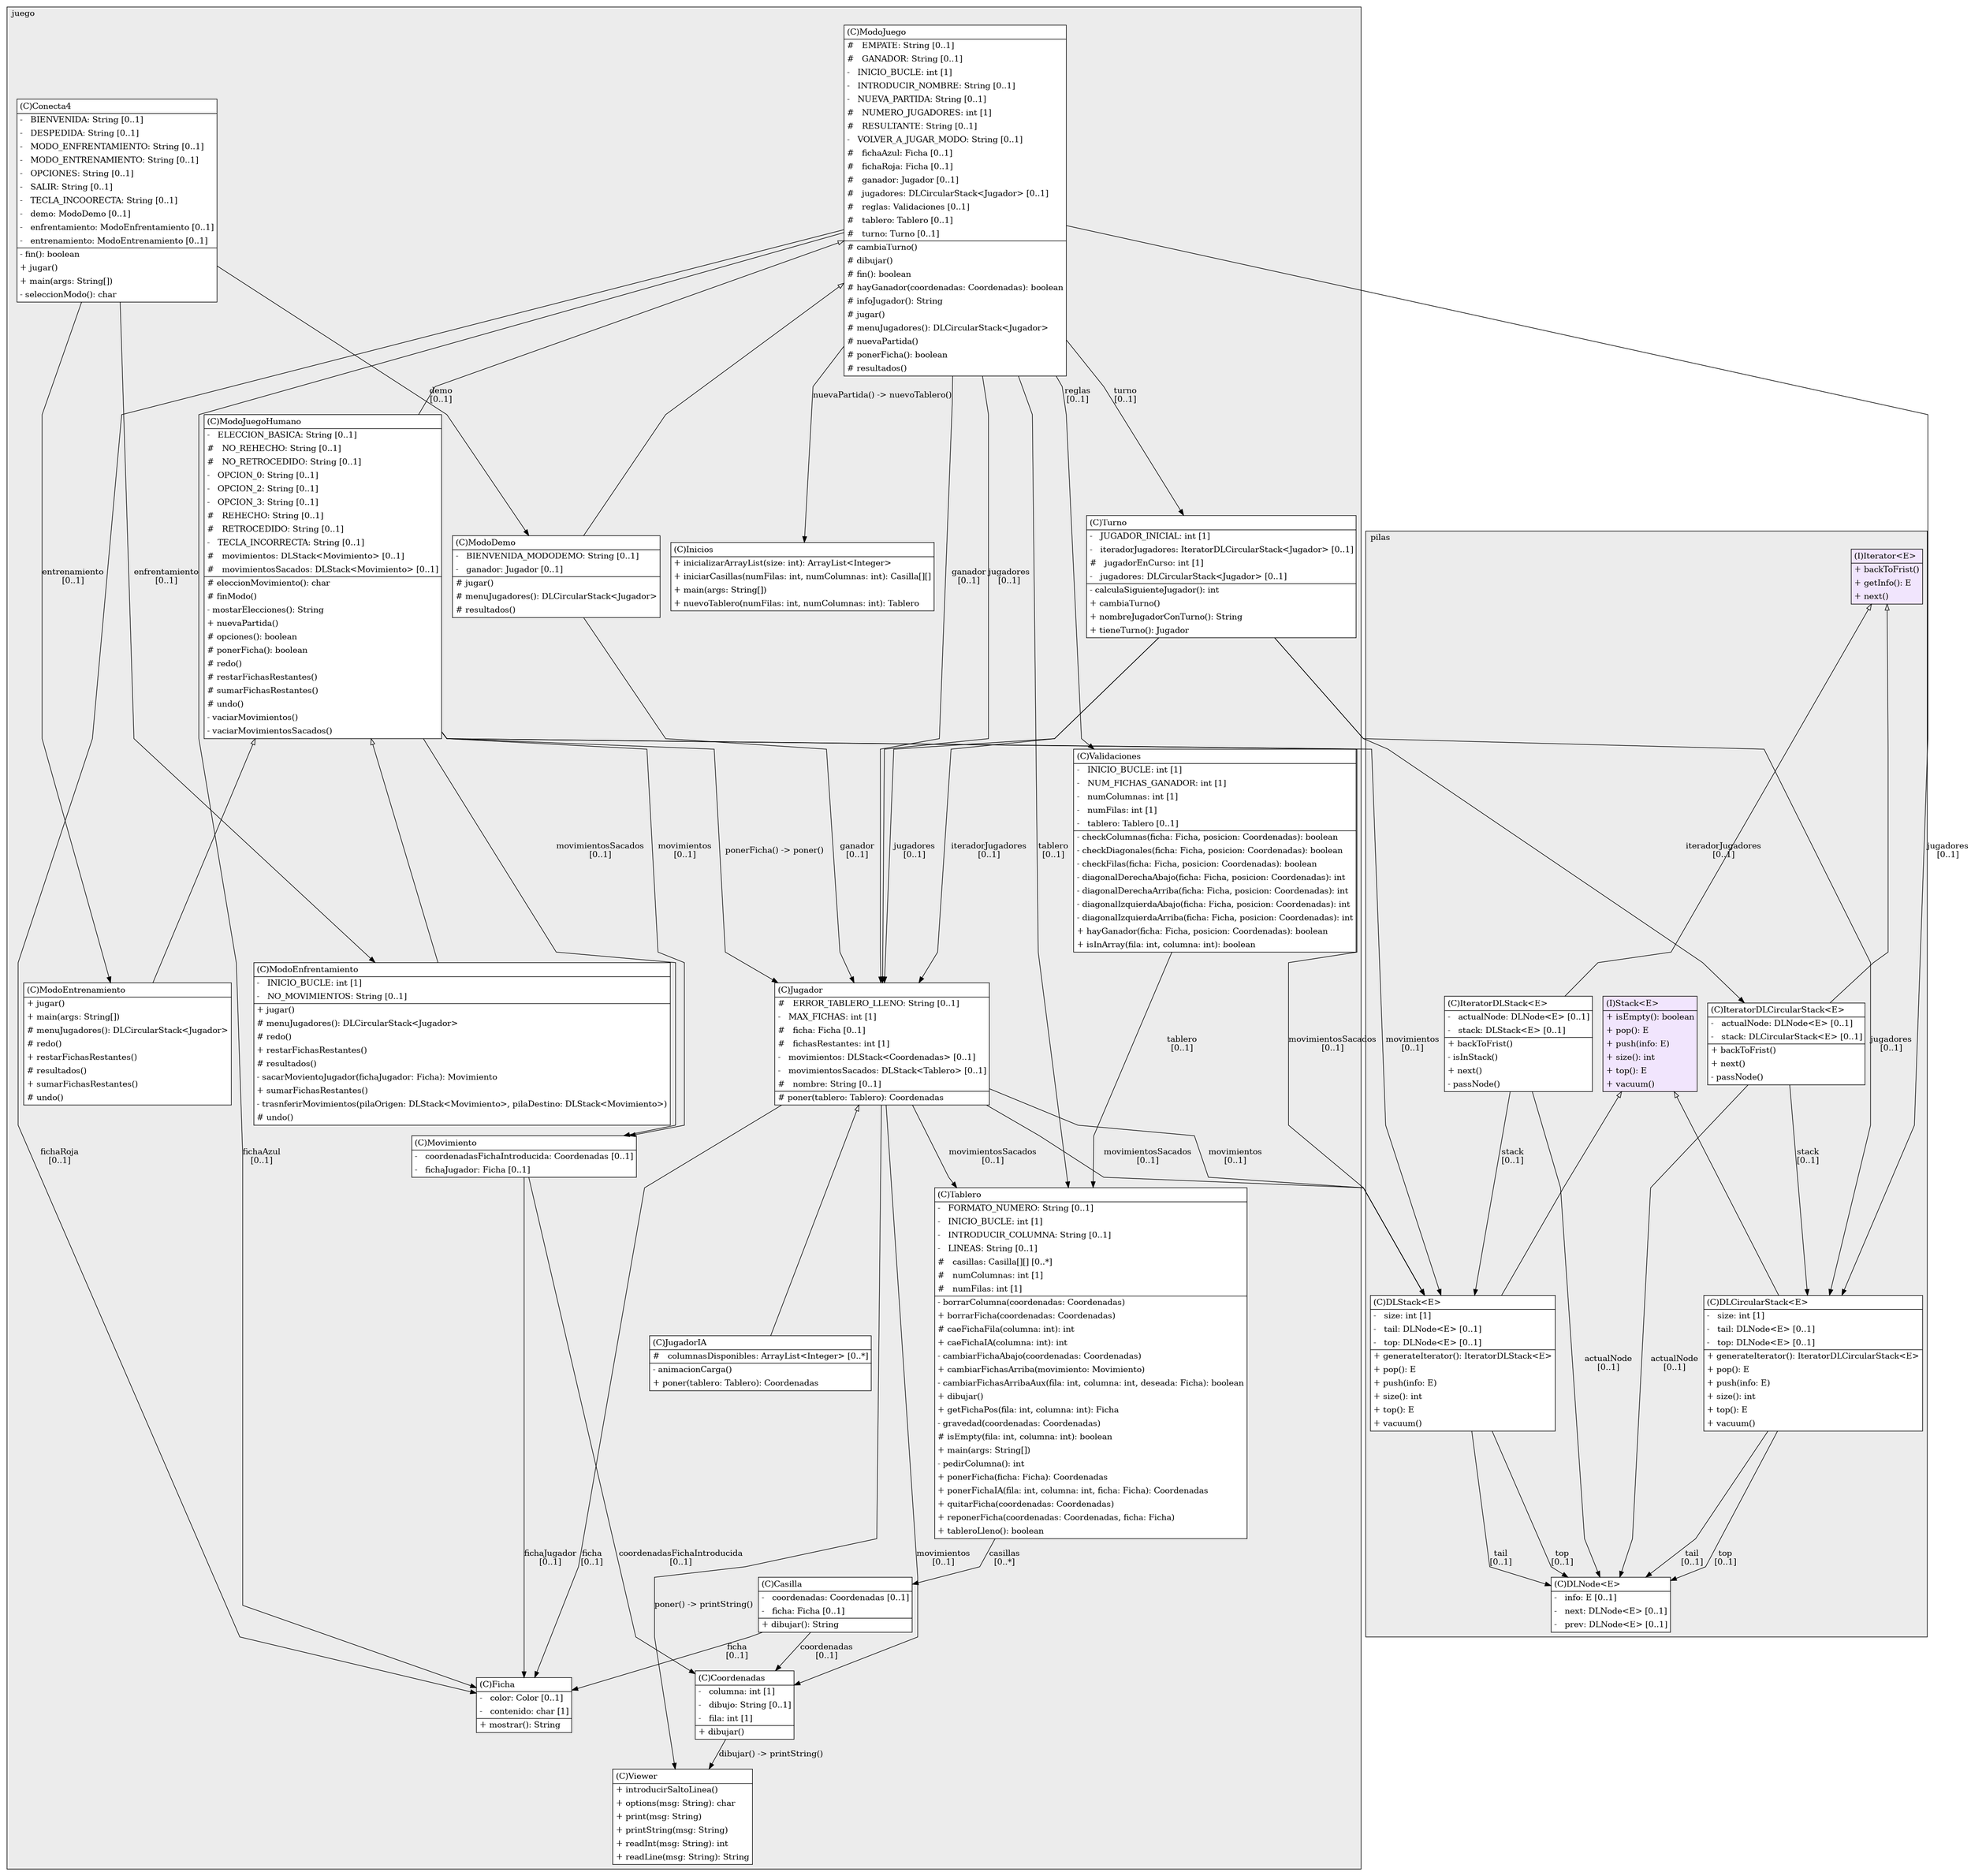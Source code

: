@startuml

/' diagram meta data start
config=StructureConfiguration;
{
  "projectClassification": {
    "searchMode": "OpenProject", // OpenProject, AllProjects
    "includedProjects": "",
    "pathEndKeywords": "*.impl",
    "isClientPath": "",
    "isClientName": "",
    "isTestPath": "",
    "isTestName": "",
    "isMappingPath": "",
    "isMappingName": "",
    "isDataAccessPath": "",
    "isDataAccessName": "",
    "isDataStructurePath": "",
    "isDataStructureName": "",
    "isInterfaceStructuresPath": "",
    "isInterfaceStructuresName": "",
    "isEntryPointPath": "",
    "isEntryPointName": "",
    "treatFinalFieldsAsMandatory": false
  },
  "graphRestriction": {
    "classPackageExcludeFilter": "",
    "classPackageIncludeFilter": "",
    "classNameExcludeFilter": "",
    "classNameIncludeFilter": "",
    "methodNameExcludeFilter": "",
    "methodNameIncludeFilter": "",
    "removeByInheritance": "", // inheritance/annotation based filtering is done in a second step
    "removeByAnnotation": "",
    "removeByClassPackage": "", // cleanup the graph after inheritance/annotation based filtering is done
    "removeByClassName": "",
    "cutMappings": true,
    "cutEnum": true,
    "cutTests": true,
    "cutClient": true,
    "cutDataAccess": true,
    "cutInterfaceStructures": true,
    "cutDataStructures": true,
    "cutGetterAndSetter": true,
    "cutConstructors": true
  },
  "graphTraversal": {
    "forwardDepth": 30,
    "backwardDepth": 30,
    "classPackageExcludeFilter": "",
    "classPackageIncludeFilter": "",
    "classNameExcludeFilter": "",
    "classNameIncludeFilter": "",
    "methodNameExcludeFilter": "",
    "methodNameIncludeFilter": "",
    "hideMappings": false,
    "hideDataStructures": false,
    "hidePrivateMethods": true,
    "hideInterfaceCalls": false, // indirection: implementation -> interface (is hidden) -> implementation
    "onlyShowApplicationEntryPoints": false, // root node is included
    "useMethodCallsForStructureDiagram": "BothDirections" // ForwardOnly, BothDirections, No
  },
  "details": {
    "aggregation": "GroupByClass", // ByClass, GroupByClass, None
    "showClassGenericTypes": true,
    "showMethods": true,
    "showMethodParameterNames": true,
    "showMethodParameterTypes": true,
    "showMethodReturnType": true,
    "showPackageLevels": 3,
    "showDetailedClassStructure": true
  },
  "rootClass": "etsisi.juego.Conecta4",
  "extensionCallbackMethod": "" // qualified.class.name#methodName - signature: public static String method(String)
}
diagram meta data end '/



digraph g {
    rankdir="TB"
    splines=polyline
    

'nodes 
subgraph cluster_101479138 { 
   	label=juego
	labeljust=l
	fillcolor="#ececec"
	style=filled
   
   Casilla1092129905[
	label=<<TABLE BORDER="1" CELLBORDER="0" CELLPADDING="4" CELLSPACING="0">
<TR><TD ALIGN="LEFT" >(C)Casilla</TD></TR>
<HR/>
<TR><TD ALIGN="LEFT" >-   coordenadas: Coordenadas [0..1]</TD></TR>
<TR><TD ALIGN="LEFT" >-   ficha: Ficha [0..1]</TD></TR>
<HR/>
<TR><TD ALIGN="LEFT" >+ dibujar(): String</TD></TR>
</TABLE>>
	style=filled
	margin=0
	shape=plaintext
	fillcolor="#FFFFFF"
];

Conecta41092129905[
	label=<<TABLE BORDER="1" CELLBORDER="0" CELLPADDING="4" CELLSPACING="0">
<TR><TD ALIGN="LEFT" >(C)Conecta4</TD></TR>
<HR/>
<TR><TD ALIGN="LEFT" >-   BIENVENIDA: String [0..1]</TD></TR>
<TR><TD ALIGN="LEFT" >-   DESPEDIDA: String [0..1]</TD></TR>
<TR><TD ALIGN="LEFT" >-   MODO_ENFRENTAMIENTO: String [0..1]</TD></TR>
<TR><TD ALIGN="LEFT" >-   MODO_ENTRENAMIENTO: String [0..1]</TD></TR>
<TR><TD ALIGN="LEFT" >-   OPCIONES: String [0..1]</TD></TR>
<TR><TD ALIGN="LEFT" >-   SALIR: String [0..1]</TD></TR>
<TR><TD ALIGN="LEFT" >-   TECLA_INCOORECTA: String [0..1]</TD></TR>
<TR><TD ALIGN="LEFT" >-   demo: ModoDemo [0..1]</TD></TR>
<TR><TD ALIGN="LEFT" >-   enfrentamiento: ModoEnfrentamiento [0..1]</TD></TR>
<TR><TD ALIGN="LEFT" >-   entrenamiento: ModoEntrenamiento [0..1]</TD></TR>
<HR/>
<TR><TD ALIGN="LEFT" >- fin(): boolean</TD></TR>
<TR><TD ALIGN="LEFT" >+ jugar()</TD></TR>
<TR><TD ALIGN="LEFT" >+ main(args: String[])</TD></TR>
<TR><TD ALIGN="LEFT" >- seleccionModo(): char</TD></TR>
</TABLE>>
	style=filled
	margin=0
	shape=plaintext
	fillcolor="#FFFFFF"
];

Coordenadas1092129905[
	label=<<TABLE BORDER="1" CELLBORDER="0" CELLPADDING="4" CELLSPACING="0">
<TR><TD ALIGN="LEFT" >(C)Coordenadas</TD></TR>
<HR/>
<TR><TD ALIGN="LEFT" >-   columna: int [1]</TD></TR>
<TR><TD ALIGN="LEFT" >-   dibujo: String [0..1]</TD></TR>
<TR><TD ALIGN="LEFT" >-   fila: int [1]</TD></TR>
<HR/>
<TR><TD ALIGN="LEFT" >+ dibujar()</TD></TR>
</TABLE>>
	style=filled
	margin=0
	shape=plaintext
	fillcolor="#FFFFFF"
];

Ficha1092129905[
	label=<<TABLE BORDER="1" CELLBORDER="0" CELLPADDING="4" CELLSPACING="0">
<TR><TD ALIGN="LEFT" >(C)Ficha</TD></TR>
<HR/>
<TR><TD ALIGN="LEFT" >-   color: Color [0..1]</TD></TR>
<TR><TD ALIGN="LEFT" >-   contenido: char [1]</TD></TR>
<HR/>
<TR><TD ALIGN="LEFT" >+ mostrar(): String</TD></TR>
</TABLE>>
	style=filled
	margin=0
	shape=plaintext
	fillcolor="#FFFFFF"
];

Inicios1092129905[
	label=<<TABLE BORDER="1" CELLBORDER="0" CELLPADDING="4" CELLSPACING="0">
<TR><TD ALIGN="LEFT" >(C)Inicios</TD></TR>
<HR/>
<TR><TD ALIGN="LEFT" >+ inicializarArrayList(size: int): ArrayList&lt;Integer&gt;</TD></TR>
<TR><TD ALIGN="LEFT" >+ iniciarCasillas(numFilas: int, numColumnas: int): Casilla[][]</TD></TR>
<TR><TD ALIGN="LEFT" >+ main(args: String[])</TD></TR>
<TR><TD ALIGN="LEFT" >+ nuevoTablero(numFilas: int, numColumnas: int): Tablero</TD></TR>
</TABLE>>
	style=filled
	margin=0
	shape=plaintext
	fillcolor="#FFFFFF"
];

Jugador1092129905[
	label=<<TABLE BORDER="1" CELLBORDER="0" CELLPADDING="4" CELLSPACING="0">
<TR><TD ALIGN="LEFT" >(C)Jugador</TD></TR>
<HR/>
<TR><TD ALIGN="LEFT" >#   ERROR_TABLERO_LLENO: String [0..1]</TD></TR>
<TR><TD ALIGN="LEFT" >-   MAX_FICHAS: int [1]</TD></TR>
<TR><TD ALIGN="LEFT" >#   ficha: Ficha [0..1]</TD></TR>
<TR><TD ALIGN="LEFT" >#   fichasRestantes: int [1]</TD></TR>
<TR><TD ALIGN="LEFT" >-   movimientos: DLStack&lt;Coordenadas&gt; [0..1]</TD></TR>
<TR><TD ALIGN="LEFT" >-   movimientosSacados: DLStack&lt;Tablero&gt; [0..1]</TD></TR>
<TR><TD ALIGN="LEFT" >#   nombre: String [0..1]</TD></TR>
<HR/>
<TR><TD ALIGN="LEFT" ># poner(tablero: Tablero): Coordenadas</TD></TR>
</TABLE>>
	style=filled
	margin=0
	shape=plaintext
	fillcolor="#FFFFFF"
];

JugadorIA1092129905[
	label=<<TABLE BORDER="1" CELLBORDER="0" CELLPADDING="4" CELLSPACING="0">
<TR><TD ALIGN="LEFT" >(C)JugadorIA</TD></TR>
<HR/>
<TR><TD ALIGN="LEFT" >#   columnasDisponibles: ArrayList&lt;Integer&gt; [0..*]</TD></TR>
<HR/>
<TR><TD ALIGN="LEFT" >- animacionCarga()</TD></TR>
<TR><TD ALIGN="LEFT" >+ poner(tablero: Tablero): Coordenadas</TD></TR>
</TABLE>>
	style=filled
	margin=0
	shape=plaintext
	fillcolor="#FFFFFF"
];

ModoDemo1092129905[
	label=<<TABLE BORDER="1" CELLBORDER="0" CELLPADDING="4" CELLSPACING="0">
<TR><TD ALIGN="LEFT" >(C)ModoDemo</TD></TR>
<HR/>
<TR><TD ALIGN="LEFT" >-   BIENVENIDA_MODODEMO: String [0..1]</TD></TR>
<TR><TD ALIGN="LEFT" >-   ganador: Jugador [0..1]</TD></TR>
<HR/>
<TR><TD ALIGN="LEFT" ># jugar()</TD></TR>
<TR><TD ALIGN="LEFT" ># menuJugadores(): DLCircularStack&lt;Jugador&gt;</TD></TR>
<TR><TD ALIGN="LEFT" ># resultados()</TD></TR>
</TABLE>>
	style=filled
	margin=0
	shape=plaintext
	fillcolor="#FFFFFF"
];

ModoEnfrentamiento1092129905[
	label=<<TABLE BORDER="1" CELLBORDER="0" CELLPADDING="4" CELLSPACING="0">
<TR><TD ALIGN="LEFT" >(C)ModoEnfrentamiento</TD></TR>
<HR/>
<TR><TD ALIGN="LEFT" >-   INICIO_BUCLE: int [1]</TD></TR>
<TR><TD ALIGN="LEFT" >-   NO_MOVIMIENTOS: String [0..1]</TD></TR>
<HR/>
<TR><TD ALIGN="LEFT" >+ jugar()</TD></TR>
<TR><TD ALIGN="LEFT" ># menuJugadores(): DLCircularStack&lt;Jugador&gt;</TD></TR>
<TR><TD ALIGN="LEFT" ># redo()</TD></TR>
<TR><TD ALIGN="LEFT" >+ restarFichasRestantes()</TD></TR>
<TR><TD ALIGN="LEFT" ># resultados()</TD></TR>
<TR><TD ALIGN="LEFT" >- sacarMovientoJugador(fichaJugador: Ficha): Movimiento</TD></TR>
<TR><TD ALIGN="LEFT" >+ sumarFichasRestantes()</TD></TR>
<TR><TD ALIGN="LEFT" >- trasnferirMovimientos(pilaOrigen: DLStack&lt;Movimiento&gt;, pilaDestino: DLStack&lt;Movimiento&gt;)</TD></TR>
<TR><TD ALIGN="LEFT" ># undo()</TD></TR>
</TABLE>>
	style=filled
	margin=0
	shape=plaintext
	fillcolor="#FFFFFF"
];

ModoEntrenamiento1092129905[
	label=<<TABLE BORDER="1" CELLBORDER="0" CELLPADDING="4" CELLSPACING="0">
<TR><TD ALIGN="LEFT" >(C)ModoEntrenamiento</TD></TR>
<HR/>
<TR><TD ALIGN="LEFT" >+ jugar()</TD></TR>
<TR><TD ALIGN="LEFT" >+ main(args: String[])</TD></TR>
<TR><TD ALIGN="LEFT" ># menuJugadores(): DLCircularStack&lt;Jugador&gt;</TD></TR>
<TR><TD ALIGN="LEFT" ># redo()</TD></TR>
<TR><TD ALIGN="LEFT" >+ restarFichasRestantes()</TD></TR>
<TR><TD ALIGN="LEFT" ># resultados()</TD></TR>
<TR><TD ALIGN="LEFT" >+ sumarFichasRestantes()</TD></TR>
<TR><TD ALIGN="LEFT" ># undo()</TD></TR>
</TABLE>>
	style=filled
	margin=0
	shape=plaintext
	fillcolor="#FFFFFF"
];

ModoJuego1092129905[
	label=<<TABLE BORDER="1" CELLBORDER="0" CELLPADDING="4" CELLSPACING="0">
<TR><TD ALIGN="LEFT" >(C)ModoJuego</TD></TR>
<HR/>
<TR><TD ALIGN="LEFT" >#   EMPATE: String [0..1]</TD></TR>
<TR><TD ALIGN="LEFT" >#   GANADOR: String [0..1]</TD></TR>
<TR><TD ALIGN="LEFT" >-   INICIO_BUCLE: int [1]</TD></TR>
<TR><TD ALIGN="LEFT" >-   INTRODUCIR_NOMBRE: String [0..1]</TD></TR>
<TR><TD ALIGN="LEFT" >-   NUEVA_PARTIDA: String [0..1]</TD></TR>
<TR><TD ALIGN="LEFT" >#   NUMERO_JUGADORES: int [1]</TD></TR>
<TR><TD ALIGN="LEFT" >#   RESULTANTE: String [0..1]</TD></TR>
<TR><TD ALIGN="LEFT" >-   VOLVER_A_JUGAR_MODO: String [0..1]</TD></TR>
<TR><TD ALIGN="LEFT" >#   fichaAzul: Ficha [0..1]</TD></TR>
<TR><TD ALIGN="LEFT" >#   fichaRoja: Ficha [0..1]</TD></TR>
<TR><TD ALIGN="LEFT" >#   ganador: Jugador [0..1]</TD></TR>
<TR><TD ALIGN="LEFT" >#   jugadores: DLCircularStack&lt;Jugador&gt; [0..1]</TD></TR>
<TR><TD ALIGN="LEFT" >#   reglas: Validaciones [0..1]</TD></TR>
<TR><TD ALIGN="LEFT" >#   tablero: Tablero [0..1]</TD></TR>
<TR><TD ALIGN="LEFT" >#   turno: Turno [0..1]</TD></TR>
<HR/>
<TR><TD ALIGN="LEFT" ># cambiaTurno()</TD></TR>
<TR><TD ALIGN="LEFT" ># dibujar()</TD></TR>
<TR><TD ALIGN="LEFT" ># fin(): boolean</TD></TR>
<TR><TD ALIGN="LEFT" ># hayGanador(coordenadas: Coordenadas): boolean</TD></TR>
<TR><TD ALIGN="LEFT" ># infoJugador(): String</TD></TR>
<TR><TD ALIGN="LEFT" ># jugar()</TD></TR>
<TR><TD ALIGN="LEFT" ># menuJugadores(): DLCircularStack&lt;Jugador&gt;</TD></TR>
<TR><TD ALIGN="LEFT" ># nuevaPartida()</TD></TR>
<TR><TD ALIGN="LEFT" ># ponerFicha(): boolean</TD></TR>
<TR><TD ALIGN="LEFT" ># resultados()</TD></TR>
</TABLE>>
	style=filled
	margin=0
	shape=plaintext
	fillcolor="#FFFFFF"
];

ModoJuegoHumano1092129905[
	label=<<TABLE BORDER="1" CELLBORDER="0" CELLPADDING="4" CELLSPACING="0">
<TR><TD ALIGN="LEFT" >(C)ModoJuegoHumano</TD></TR>
<HR/>
<TR><TD ALIGN="LEFT" >-   ELECCION_BASICA: String [0..1]</TD></TR>
<TR><TD ALIGN="LEFT" >#   NO_REHECHO: String [0..1]</TD></TR>
<TR><TD ALIGN="LEFT" >#   NO_RETROCEDIDO: String [0..1]</TD></TR>
<TR><TD ALIGN="LEFT" >-   OPCION_0: String [0..1]</TD></TR>
<TR><TD ALIGN="LEFT" >-   OPCION_2: String [0..1]</TD></TR>
<TR><TD ALIGN="LEFT" >-   OPCION_3: String [0..1]</TD></TR>
<TR><TD ALIGN="LEFT" >#   REHECHO: String [0..1]</TD></TR>
<TR><TD ALIGN="LEFT" >#   RETROCEDIDO: String [0..1]</TD></TR>
<TR><TD ALIGN="LEFT" >-   TECLA_INCORRECTA: String [0..1]</TD></TR>
<TR><TD ALIGN="LEFT" >#   movimientos: DLStack&lt;Movimiento&gt; [0..1]</TD></TR>
<TR><TD ALIGN="LEFT" >#   movimientosSacados: DLStack&lt;Movimiento&gt; [0..1]</TD></TR>
<HR/>
<TR><TD ALIGN="LEFT" ># eleccionMovimiento(): char</TD></TR>
<TR><TD ALIGN="LEFT" ># finModo()</TD></TR>
<TR><TD ALIGN="LEFT" >- mostarElecciones(): String</TD></TR>
<TR><TD ALIGN="LEFT" >+ nuevaPartida()</TD></TR>
<TR><TD ALIGN="LEFT" ># opciones(): boolean</TD></TR>
<TR><TD ALIGN="LEFT" ># ponerFicha(): boolean</TD></TR>
<TR><TD ALIGN="LEFT" ># redo()</TD></TR>
<TR><TD ALIGN="LEFT" ># restarFichasRestantes()</TD></TR>
<TR><TD ALIGN="LEFT" ># sumarFichasRestantes()</TD></TR>
<TR><TD ALIGN="LEFT" ># undo()</TD></TR>
<TR><TD ALIGN="LEFT" >- vaciarMovimientos()</TD></TR>
<TR><TD ALIGN="LEFT" >- vaciarMovimientosSacados()</TD></TR>
</TABLE>>
	style=filled
	margin=0
	shape=plaintext
	fillcolor="#FFFFFF"
];

Movimiento1092129905[
	label=<<TABLE BORDER="1" CELLBORDER="0" CELLPADDING="4" CELLSPACING="0">
<TR><TD ALIGN="LEFT" >(C)Movimiento</TD></TR>
<HR/>
<TR><TD ALIGN="LEFT" >-   coordenadasFichaIntroducida: Coordenadas [0..1]</TD></TR>
<TR><TD ALIGN="LEFT" >-   fichaJugador: Ficha [0..1]</TD></TR>
</TABLE>>
	style=filled
	margin=0
	shape=plaintext
	fillcolor="#FFFFFF"
];

Tablero1092129905[
	label=<<TABLE BORDER="1" CELLBORDER="0" CELLPADDING="4" CELLSPACING="0">
<TR><TD ALIGN="LEFT" >(C)Tablero</TD></TR>
<HR/>
<TR><TD ALIGN="LEFT" >-   FORMATO_NUMERO: String [0..1]</TD></TR>
<TR><TD ALIGN="LEFT" >-   INICIO_BUCLE: int [1]</TD></TR>
<TR><TD ALIGN="LEFT" >-   INTRODUCIR_COLUMNA: String [0..1]</TD></TR>
<TR><TD ALIGN="LEFT" >-   LINEAS: String [0..1]</TD></TR>
<TR><TD ALIGN="LEFT" >#   casillas: Casilla[][] [0..*]</TD></TR>
<TR><TD ALIGN="LEFT" >#   numColumnas: int [1]</TD></TR>
<TR><TD ALIGN="LEFT" >#   numFilas: int [1]</TD></TR>
<HR/>
<TR><TD ALIGN="LEFT" >- borrarColumna(coordenadas: Coordenadas)</TD></TR>
<TR><TD ALIGN="LEFT" >+ borrarFicha(coordenadas: Coordenadas)</TD></TR>
<TR><TD ALIGN="LEFT" ># caeFichaFila(columna: int): int</TD></TR>
<TR><TD ALIGN="LEFT" >+ caeFichaIA(columna: int): int</TD></TR>
<TR><TD ALIGN="LEFT" >- cambiarFichaAbajo(coordenadas: Coordenadas)</TD></TR>
<TR><TD ALIGN="LEFT" >+ cambiarFichasArriba(movimiento: Movimiento)</TD></TR>
<TR><TD ALIGN="LEFT" >- cambiarFichasArribaAux(fila: int, columna: int, deseada: Ficha): boolean</TD></TR>
<TR><TD ALIGN="LEFT" >+ dibujar()</TD></TR>
<TR><TD ALIGN="LEFT" >+ getFichaPos(fila: int, columna: int): Ficha</TD></TR>
<TR><TD ALIGN="LEFT" >- gravedad(coordenadas: Coordenadas)</TD></TR>
<TR><TD ALIGN="LEFT" ># isEmpty(fila: int, columna: int): boolean</TD></TR>
<TR><TD ALIGN="LEFT" >+ main(args: String[])</TD></TR>
<TR><TD ALIGN="LEFT" >- pedirColumna(): int</TD></TR>
<TR><TD ALIGN="LEFT" >+ ponerFicha(ficha: Ficha): Coordenadas</TD></TR>
<TR><TD ALIGN="LEFT" >+ ponerFichaIA(fila: int, columna: int, ficha: Ficha): Coordenadas</TD></TR>
<TR><TD ALIGN="LEFT" >+ quitarFicha(coordenadas: Coordenadas)</TD></TR>
<TR><TD ALIGN="LEFT" >+ reponerFicha(coordenadas: Coordenadas, ficha: Ficha)</TD></TR>
<TR><TD ALIGN="LEFT" >+ tableroLleno(): boolean</TD></TR>
</TABLE>>
	style=filled
	margin=0
	shape=plaintext
	fillcolor="#FFFFFF"
];

Turno1092129905[
	label=<<TABLE BORDER="1" CELLBORDER="0" CELLPADDING="4" CELLSPACING="0">
<TR><TD ALIGN="LEFT" >(C)Turno</TD></TR>
<HR/>
<TR><TD ALIGN="LEFT" >-   JUGADOR_INICIAL: int [1]</TD></TR>
<TR><TD ALIGN="LEFT" >-   iteradorJugadores: IteratorDLCircularStack&lt;Jugador&gt; [0..1]</TD></TR>
<TR><TD ALIGN="LEFT" >#   jugadorEnCurso: int [1]</TD></TR>
<TR><TD ALIGN="LEFT" >-   jugadores: DLCircularStack&lt;Jugador&gt; [0..1]</TD></TR>
<HR/>
<TR><TD ALIGN="LEFT" >- calculaSiguienteJugador(): int</TD></TR>
<TR><TD ALIGN="LEFT" >+ cambiaTurno()</TD></TR>
<TR><TD ALIGN="LEFT" >+ nombreJugadorConTurno(): String</TD></TR>
<TR><TD ALIGN="LEFT" >+ tieneTurno(): Jugador</TD></TR>
</TABLE>>
	style=filled
	margin=0
	shape=plaintext
	fillcolor="#FFFFFF"
];

Validaciones1092129905[
	label=<<TABLE BORDER="1" CELLBORDER="0" CELLPADDING="4" CELLSPACING="0">
<TR><TD ALIGN="LEFT" >(C)Validaciones</TD></TR>
<HR/>
<TR><TD ALIGN="LEFT" >-   INICIO_BUCLE: int [1]</TD></TR>
<TR><TD ALIGN="LEFT" >-   NUM_FICHAS_GANADOR: int [1]</TD></TR>
<TR><TD ALIGN="LEFT" >-   numColumnas: int [1]</TD></TR>
<TR><TD ALIGN="LEFT" >-   numFilas: int [1]</TD></TR>
<TR><TD ALIGN="LEFT" >-   tablero: Tablero [0..1]</TD></TR>
<HR/>
<TR><TD ALIGN="LEFT" >- checkColumnas(ficha: Ficha, posicion: Coordenadas): boolean</TD></TR>
<TR><TD ALIGN="LEFT" >- checkDiagonales(ficha: Ficha, posicion: Coordenadas): boolean</TD></TR>
<TR><TD ALIGN="LEFT" >- checkFilas(ficha: Ficha, posicion: Coordenadas): boolean</TD></TR>
<TR><TD ALIGN="LEFT" >- diagonalDerechaAbajo(ficha: Ficha, posicion: Coordenadas): int</TD></TR>
<TR><TD ALIGN="LEFT" >- diagonalDerechaArriba(ficha: Ficha, posicion: Coordenadas): int</TD></TR>
<TR><TD ALIGN="LEFT" >- diagonalIzquierdaAbajo(ficha: Ficha, posicion: Coordenadas): int</TD></TR>
<TR><TD ALIGN="LEFT" >- diagonalIzquierdaArriba(ficha: Ficha, posicion: Coordenadas): int</TD></TR>
<TR><TD ALIGN="LEFT" >+ hayGanador(ficha: Ficha, posicion: Coordenadas): boolean</TD></TR>
<TR><TD ALIGN="LEFT" >+ isInArray(fila: int, columna: int): boolean</TD></TR>
</TABLE>>
	style=filled
	margin=0
	shape=plaintext
	fillcolor="#FFFFFF"
];

Viewer1092129905[
	label=<<TABLE BORDER="1" CELLBORDER="0" CELLPADDING="4" CELLSPACING="0">
<TR><TD ALIGN="LEFT" >(C)Viewer</TD></TR>
<HR/>
<TR><TD ALIGN="LEFT" >+ introducirSaltoLinea()</TD></TR>
<TR><TD ALIGN="LEFT" >+ options(msg: String): char</TD></TR>
<TR><TD ALIGN="LEFT" >+ print(msg: String)</TD></TR>
<TR><TD ALIGN="LEFT" >+ printString(msg: String)</TD></TR>
<TR><TD ALIGN="LEFT" >+ readInt(msg: String): int</TD></TR>
<TR><TD ALIGN="LEFT" >+ readLine(msg: String): String</TD></TR>
</TABLE>>
	style=filled
	margin=0
	shape=plaintext
	fillcolor="#FFFFFF"
];
} 

subgraph cluster_106669317 { 
   	label=pilas
	labeljust=l
	fillcolor="#ececec"
	style=filled
   
   DLCircularStack1086939726[
	label=<<TABLE BORDER="1" CELLBORDER="0" CELLPADDING="4" CELLSPACING="0">
<TR><TD ALIGN="LEFT" >(C)DLCircularStack&lt;E&gt;</TD></TR>
<HR/>
<TR><TD ALIGN="LEFT" >-   size: int [1]</TD></TR>
<TR><TD ALIGN="LEFT" >-   tail: DLNode&lt;E&gt; [0..1]</TD></TR>
<TR><TD ALIGN="LEFT" >-   top: DLNode&lt;E&gt; [0..1]</TD></TR>
<HR/>
<TR><TD ALIGN="LEFT" >+ generateIterator(): IteratorDLCircularStack&lt;E&gt;</TD></TR>
<TR><TD ALIGN="LEFT" >+ pop(): E</TD></TR>
<TR><TD ALIGN="LEFT" >+ push(info: E)</TD></TR>
<TR><TD ALIGN="LEFT" >+ size(): int</TD></TR>
<TR><TD ALIGN="LEFT" >+ top(): E</TD></TR>
<TR><TD ALIGN="LEFT" >+ vacuum()</TD></TR>
</TABLE>>
	style=filled
	margin=0
	shape=plaintext
	fillcolor="#FFFFFF"
];

DLNode1086939726[
	label=<<TABLE BORDER="1" CELLBORDER="0" CELLPADDING="4" CELLSPACING="0">
<TR><TD ALIGN="LEFT" >(C)DLNode&lt;E&gt;</TD></TR>
<HR/>
<TR><TD ALIGN="LEFT" >-   info: E [0..1]</TD></TR>
<TR><TD ALIGN="LEFT" >-   next: DLNode&lt;E&gt; [0..1]</TD></TR>
<TR><TD ALIGN="LEFT" >-   prev: DLNode&lt;E&gt; [0..1]</TD></TR>
</TABLE>>
	style=filled
	margin=0
	shape=plaintext
	fillcolor="#FFFFFF"
];

DLStack1086939726[
	label=<<TABLE BORDER="1" CELLBORDER="0" CELLPADDING="4" CELLSPACING="0">
<TR><TD ALIGN="LEFT" >(C)DLStack&lt;E&gt;</TD></TR>
<HR/>
<TR><TD ALIGN="LEFT" >-   size: int [1]</TD></TR>
<TR><TD ALIGN="LEFT" >-   tail: DLNode&lt;E&gt; [0..1]</TD></TR>
<TR><TD ALIGN="LEFT" >-   top: DLNode&lt;E&gt; [0..1]</TD></TR>
<HR/>
<TR><TD ALIGN="LEFT" >+ generateIterator(): IteratorDLStack&lt;E&gt;</TD></TR>
<TR><TD ALIGN="LEFT" >+ pop(): E</TD></TR>
<TR><TD ALIGN="LEFT" >+ push(info: E)</TD></TR>
<TR><TD ALIGN="LEFT" >+ size(): int</TD></TR>
<TR><TD ALIGN="LEFT" >+ top(): E</TD></TR>
<TR><TD ALIGN="LEFT" >+ vacuum()</TD></TR>
</TABLE>>
	style=filled
	margin=0
	shape=plaintext
	fillcolor="#FFFFFF"
];

Iterator1086939726[
	label=<<TABLE BORDER="1" CELLBORDER="0" CELLPADDING="4" CELLSPACING="0">
<TR><TD ALIGN="LEFT" >(I)Iterator&lt;E&gt;</TD></TR>
<HR/>
<TR><TD ALIGN="LEFT" >+ backToFrist()</TD></TR>
<TR><TD ALIGN="LEFT" >+ getInfo(): E</TD></TR>
<TR><TD ALIGN="LEFT" >+ next()</TD></TR>
</TABLE>>
	style=filled
	margin=0
	shape=plaintext
	fillcolor="#F1E5FD"
];

IteratorDLCircularStack1086939726[
	label=<<TABLE BORDER="1" CELLBORDER="0" CELLPADDING="4" CELLSPACING="0">
<TR><TD ALIGN="LEFT" >(C)IteratorDLCircularStack&lt;E&gt;</TD></TR>
<HR/>
<TR><TD ALIGN="LEFT" >-   actualNode: DLNode&lt;E&gt; [0..1]</TD></TR>
<TR><TD ALIGN="LEFT" >-   stack: DLCircularStack&lt;E&gt; [0..1]</TD></TR>
<HR/>
<TR><TD ALIGN="LEFT" >+ backToFrist()</TD></TR>
<TR><TD ALIGN="LEFT" >+ next()</TD></TR>
<TR><TD ALIGN="LEFT" >- passNode()</TD></TR>
</TABLE>>
	style=filled
	margin=0
	shape=plaintext
	fillcolor="#FFFFFF"
];

IteratorDLStack1086939726[
	label=<<TABLE BORDER="1" CELLBORDER="0" CELLPADDING="4" CELLSPACING="0">
<TR><TD ALIGN="LEFT" >(C)IteratorDLStack&lt;E&gt;</TD></TR>
<HR/>
<TR><TD ALIGN="LEFT" >-   actualNode: DLNode&lt;E&gt; [0..1]</TD></TR>
<TR><TD ALIGN="LEFT" >-   stack: DLStack&lt;E&gt; [0..1]</TD></TR>
<HR/>
<TR><TD ALIGN="LEFT" >+ backToFrist()</TD></TR>
<TR><TD ALIGN="LEFT" >- isInStack()</TD></TR>
<TR><TD ALIGN="LEFT" >+ next()</TD></TR>
<TR><TD ALIGN="LEFT" >- passNode()</TD></TR>
</TABLE>>
	style=filled
	margin=0
	shape=plaintext
	fillcolor="#FFFFFF"
];

Stack1086939726[
	label=<<TABLE BORDER="1" CELLBORDER="0" CELLPADDING="4" CELLSPACING="0">
<TR><TD ALIGN="LEFT" >(I)Stack&lt;E&gt;</TD></TR>
<HR/>
<TR><TD ALIGN="LEFT" >+ isEmpty(): boolean</TD></TR>
<TR><TD ALIGN="LEFT" >+ pop(): E</TD></TR>
<TR><TD ALIGN="LEFT" >+ push(info: E)</TD></TR>
<TR><TD ALIGN="LEFT" >+ size(): int</TD></TR>
<TR><TD ALIGN="LEFT" >+ top(): E</TD></TR>
<TR><TD ALIGN="LEFT" >+ vacuum()</TD></TR>
</TABLE>>
	style=filled
	margin=0
	shape=plaintext
	fillcolor="#F1E5FD"
];
} 

'edges    
Casilla1092129905 -> Coordenadas1092129905[label="coordenadas
[0..1]"];
Casilla1092129905 -> Ficha1092129905[label="ficha
[0..1]"];
Conecta41092129905 -> ModoDemo1092129905[label="demo
[0..1]"];
Conecta41092129905 -> ModoEnfrentamiento1092129905[label="enfrentamiento
[0..1]"];
Conecta41092129905 -> ModoEntrenamiento1092129905[label="entrenamiento
[0..1]"];
Coordenadas1092129905 -> Viewer1092129905[label="dibujar() -> printString()"];
DLCircularStack1086939726 -> DLNode1086939726[label="tail
[0..1]"];
DLCircularStack1086939726 -> DLNode1086939726[label="top
[0..1]"];
DLStack1086939726 -> DLNode1086939726[label="tail
[0..1]"];
DLStack1086939726 -> DLNode1086939726[label="top
[0..1]"];
Iterator1086939726 -> IteratorDLCircularStack1086939726[arrowhead=none, arrowtail=empty, dir=both];
Iterator1086939726 -> IteratorDLStack1086939726[arrowhead=none, arrowtail=empty, dir=both];
IteratorDLCircularStack1086939726 -> DLCircularStack1086939726[label="stack
[0..1]"];
IteratorDLCircularStack1086939726 -> DLNode1086939726[label="actualNode
[0..1]"];
IteratorDLStack1086939726 -> DLNode1086939726[label="actualNode
[0..1]"];
IteratorDLStack1086939726 -> DLStack1086939726[label="stack
[0..1]"];
Jugador1092129905 -> Coordenadas1092129905[label="movimientos
[0..1]"];
Jugador1092129905 -> DLStack1086939726[label="movimientos
[0..1]"];
Jugador1092129905 -> DLStack1086939726[label="movimientosSacados
[0..1]"];
Jugador1092129905 -> Ficha1092129905[label="ficha
[0..1]"];
Jugador1092129905 -> JugadorIA1092129905[arrowhead=none, arrowtail=empty, dir=both];
Jugador1092129905 -> Tablero1092129905[label="movimientosSacados
[0..1]"];
Jugador1092129905 -> Viewer1092129905[label="poner() -> printString()"];
ModoDemo1092129905 -> Jugador1092129905[label="ganador
[0..1]"];
ModoJuego1092129905 -> DLCircularStack1086939726[label="jugadores
[0..1]"];
ModoJuego1092129905 -> Ficha1092129905[label="fichaAzul
[0..1]"];
ModoJuego1092129905 -> Ficha1092129905[label="fichaRoja
[0..1]"];
ModoJuego1092129905 -> Inicios1092129905[label="nuevaPartida() -> nuevoTablero()"];
ModoJuego1092129905 -> Jugador1092129905[label="ganador
[0..1]"];
ModoJuego1092129905 -> Jugador1092129905[label="jugadores
[0..1]"];
ModoJuego1092129905 -> ModoDemo1092129905[arrowhead=none, arrowtail=empty, dir=both];
ModoJuego1092129905 -> ModoJuegoHumano1092129905[arrowhead=none, arrowtail=empty, dir=both];
ModoJuego1092129905 -> Tablero1092129905[label="tablero
[0..1]"];
ModoJuego1092129905 -> Turno1092129905[label="turno
[0..1]"];
ModoJuego1092129905 -> Validaciones1092129905[label="reglas
[0..1]"];
ModoJuegoHumano1092129905 -> DLStack1086939726[label="movimientos
[0..1]"];
ModoJuegoHumano1092129905 -> DLStack1086939726[label="movimientosSacados
[0..1]"];
ModoJuegoHumano1092129905 -> Jugador1092129905[label="ponerFicha() -> poner()"];
ModoJuegoHumano1092129905 -> ModoEnfrentamiento1092129905[arrowhead=none, arrowtail=empty, dir=both];
ModoJuegoHumano1092129905 -> ModoEntrenamiento1092129905[arrowhead=none, arrowtail=empty, dir=both];
ModoJuegoHumano1092129905 -> Movimiento1092129905[label="movimientos
[0..1]"];
ModoJuegoHumano1092129905 -> Movimiento1092129905[label="movimientosSacados
[0..1]"];
Movimiento1092129905 -> Coordenadas1092129905[label="coordenadasFichaIntroducida
[0..1]"];
Movimiento1092129905 -> Ficha1092129905[label="fichaJugador
[0..1]"];
Stack1086939726 -> DLCircularStack1086939726[arrowhead=none, arrowtail=empty, dir=both];
Stack1086939726 -> DLStack1086939726[arrowhead=none, arrowtail=empty, dir=both];
Tablero1092129905 -> Casilla1092129905[label="casillas
[0..*]"];
Turno1092129905 -> DLCircularStack1086939726[label="jugadores
[0..1]"];
Turno1092129905 -> IteratorDLCircularStack1086939726[label="iteradorJugadores
[0..1]"];
Turno1092129905 -> Jugador1092129905[label="iteradorJugadores
[0..1]"];
Turno1092129905 -> Jugador1092129905[label="jugadores
[0..1]"];
Validaciones1092129905 -> Tablero1092129905[label="tablero
[0..1]"];
    
}
@enduml